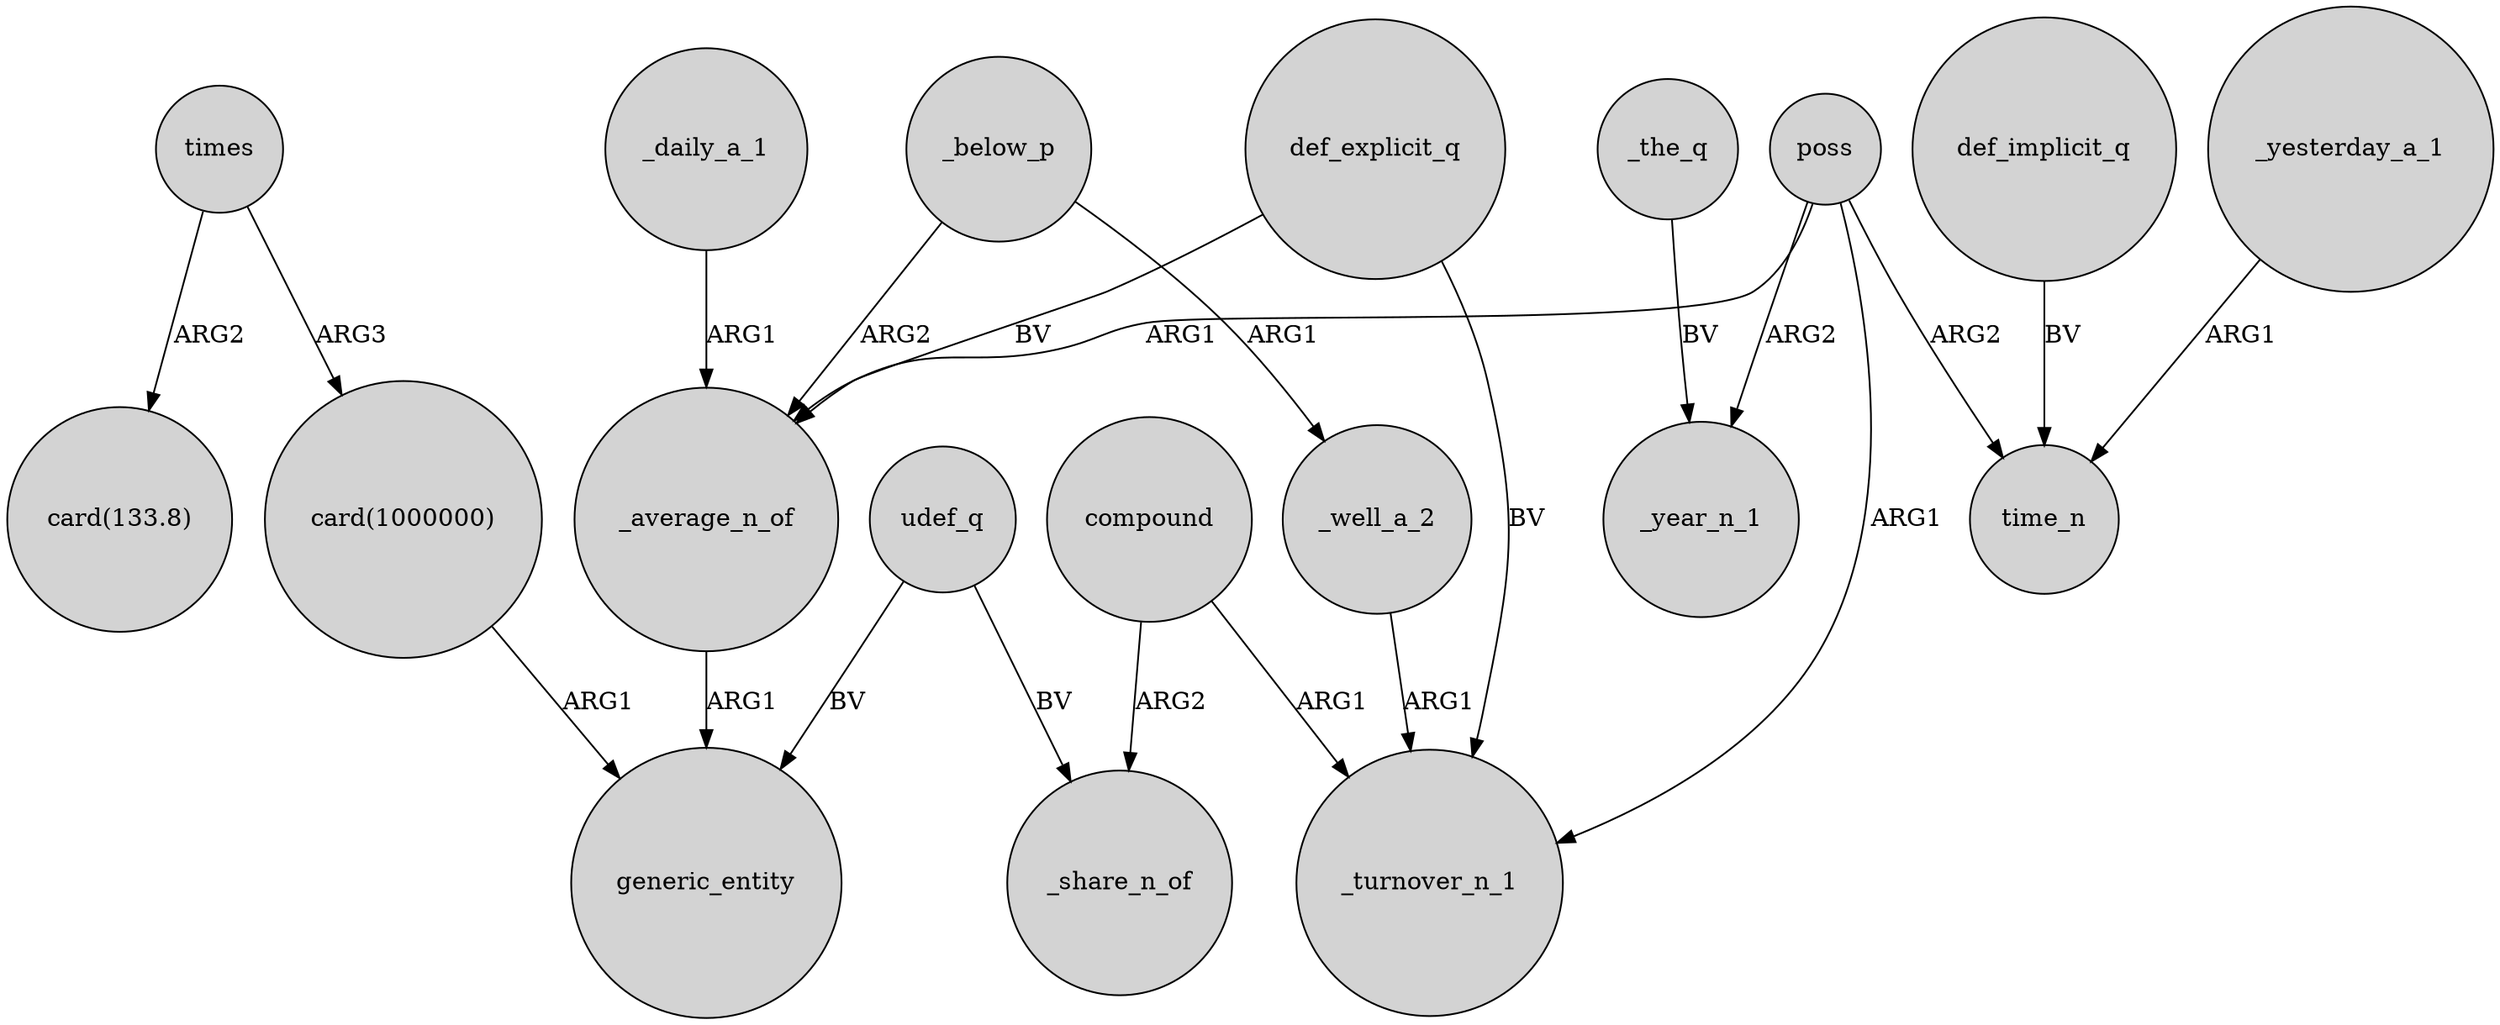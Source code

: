 digraph {
	node [shape=circle style=filled]
	"card(1000000)" -> generic_entity [label=ARG1]
	poss -> _turnover_n_1 [label=ARG1]
	_yesterday_a_1 -> time_n [label=ARG1]
	poss -> _average_n_of [label=ARG1]
	udef_q -> generic_entity [label=BV]
	compound -> _turnover_n_1 [label=ARG1]
	_below_p -> _well_a_2 [label=ARG1]
	_average_n_of -> generic_entity [label=ARG1]
	poss -> time_n [label=ARG2]
	compound -> _share_n_of [label=ARG2]
	def_explicit_q -> _turnover_n_1 [label=BV]
	times -> "card(133.8)" [label=ARG2]
	def_explicit_q -> _average_n_of [label=BV]
	poss -> _year_n_1 [label=ARG2]
	times -> "card(1000000)" [label=ARG3]
	_below_p -> _average_n_of [label=ARG2]
	_daily_a_1 -> _average_n_of [label=ARG1]
	_the_q -> _year_n_1 [label=BV]
	udef_q -> _share_n_of [label=BV]
	_well_a_2 -> _turnover_n_1 [label=ARG1]
	def_implicit_q -> time_n [label=BV]
}
